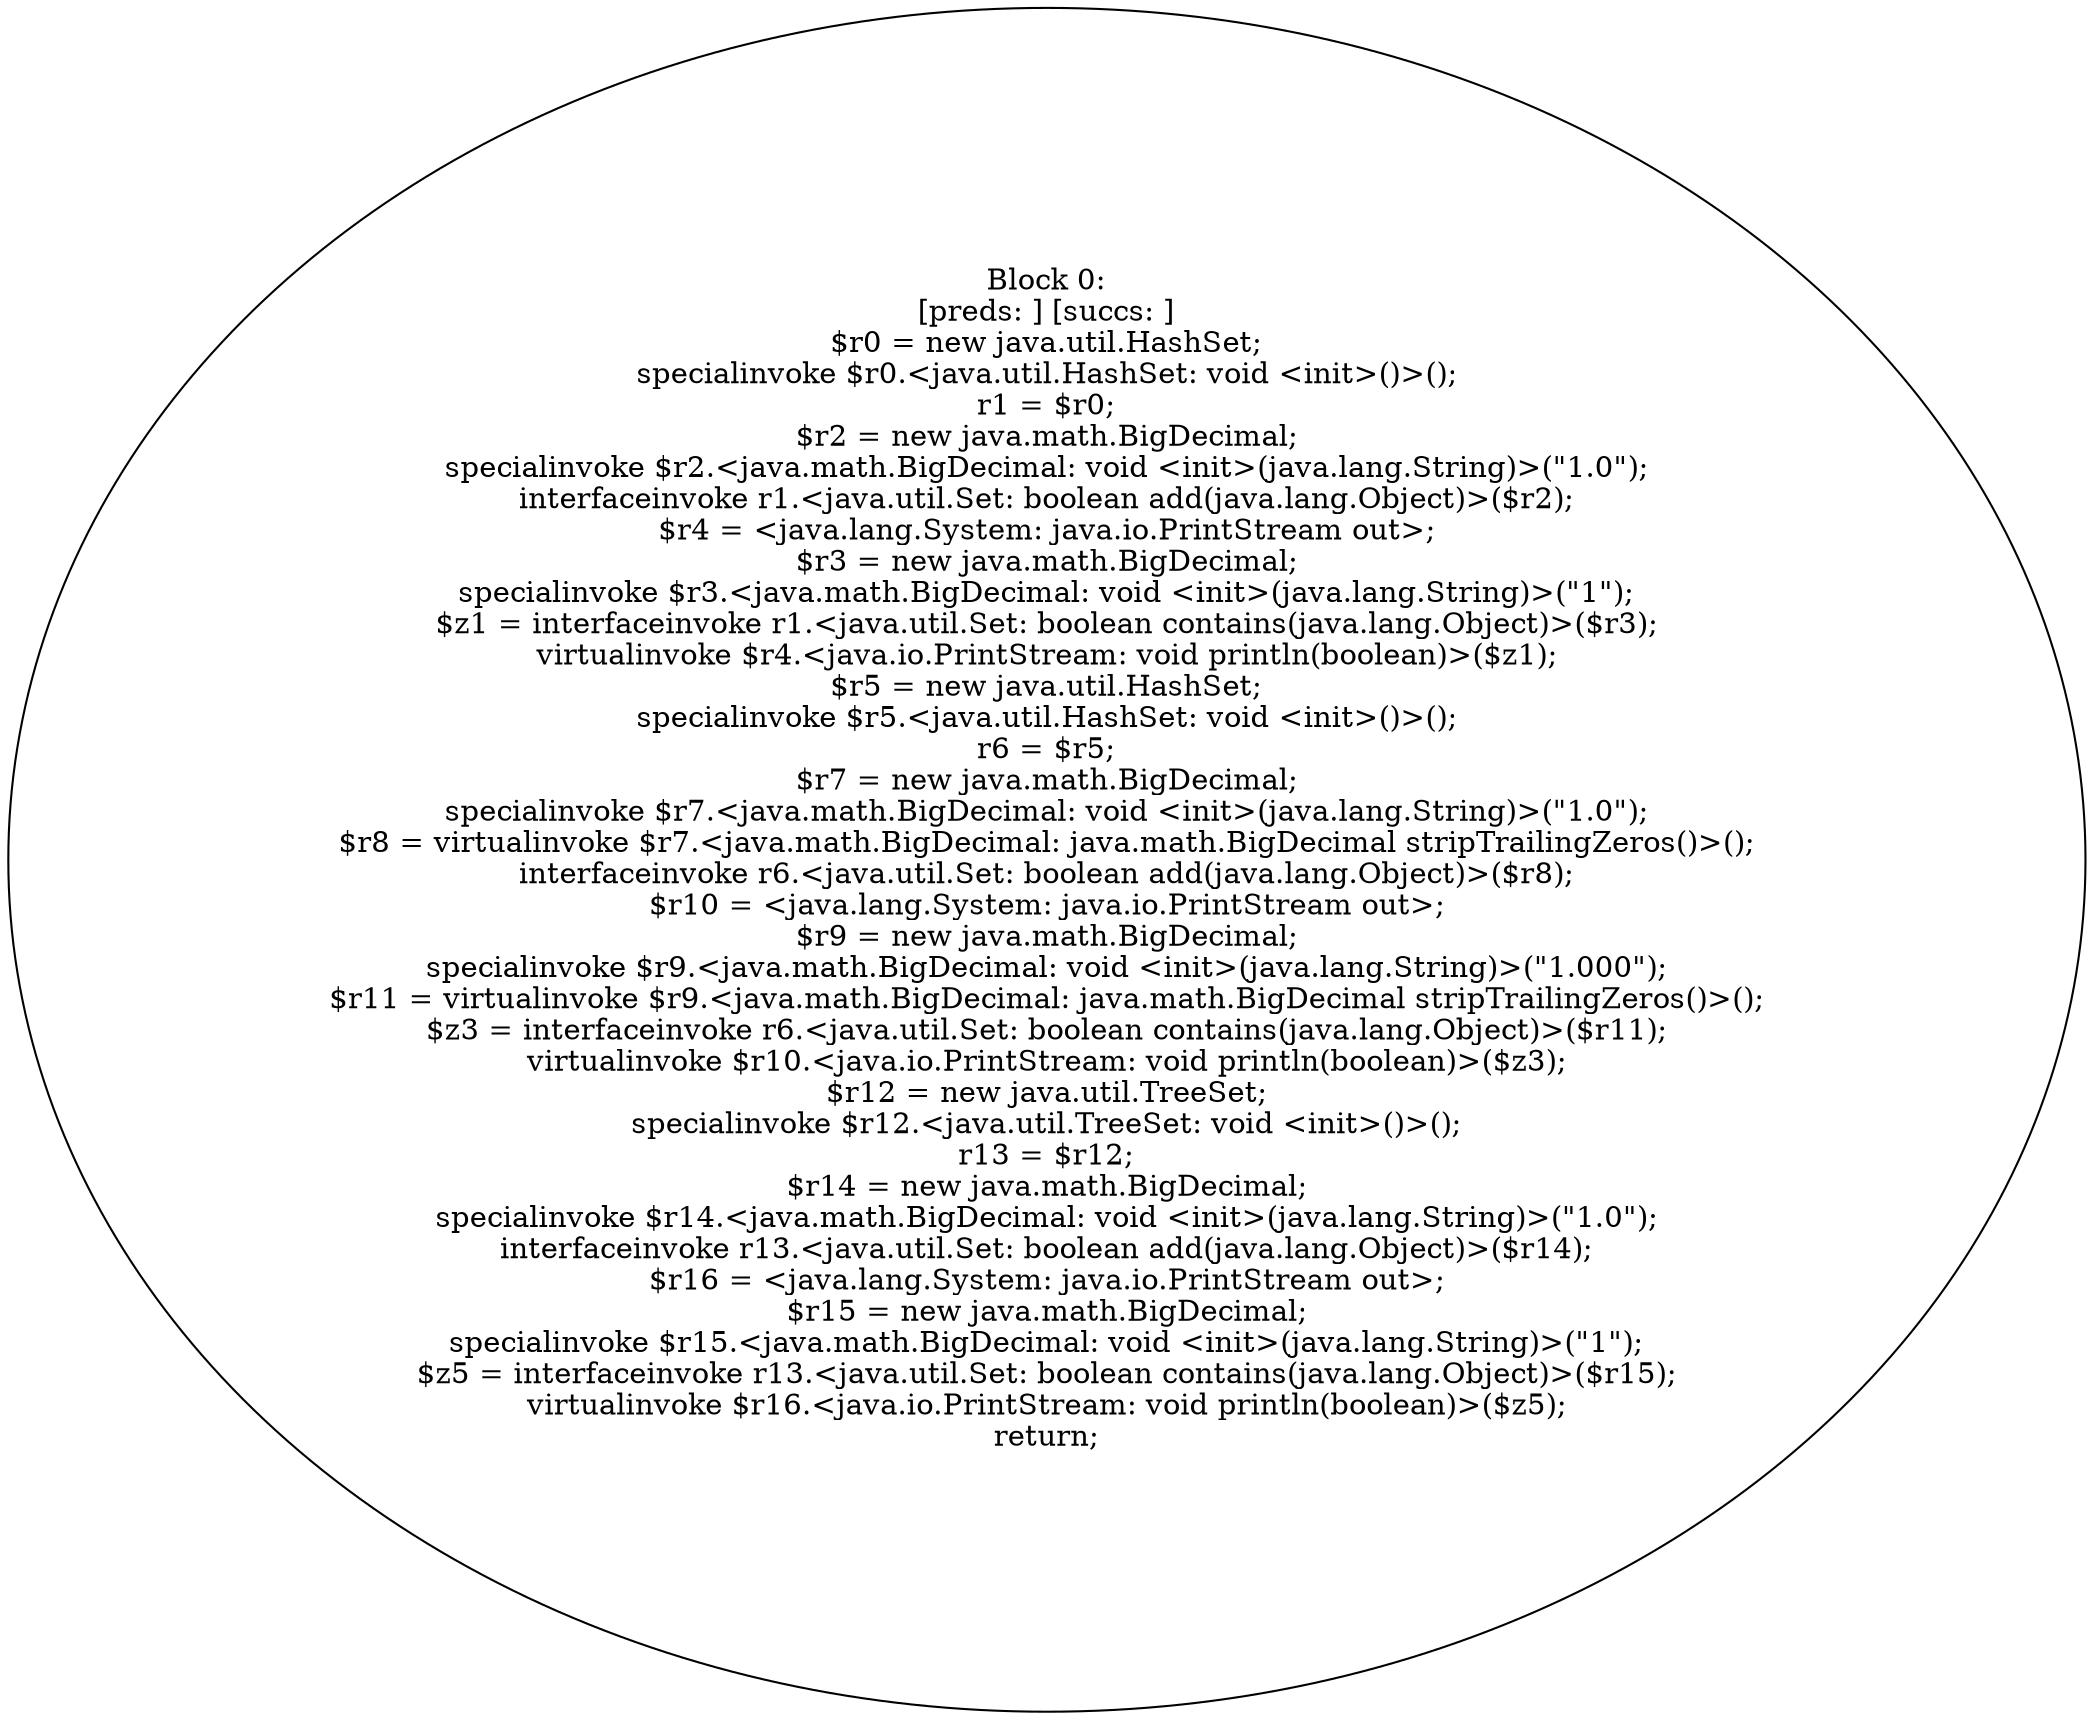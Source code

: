 digraph "unitGraph" {
    "Block 0:
[preds: ] [succs: ]
$r0 = new java.util.HashSet;
specialinvoke $r0.<java.util.HashSet: void <init>()>();
r1 = $r0;
$r2 = new java.math.BigDecimal;
specialinvoke $r2.<java.math.BigDecimal: void <init>(java.lang.String)>(\"1.0\");
interfaceinvoke r1.<java.util.Set: boolean add(java.lang.Object)>($r2);
$r4 = <java.lang.System: java.io.PrintStream out>;
$r3 = new java.math.BigDecimal;
specialinvoke $r3.<java.math.BigDecimal: void <init>(java.lang.String)>(\"1\");
$z1 = interfaceinvoke r1.<java.util.Set: boolean contains(java.lang.Object)>($r3);
virtualinvoke $r4.<java.io.PrintStream: void println(boolean)>($z1);
$r5 = new java.util.HashSet;
specialinvoke $r5.<java.util.HashSet: void <init>()>();
r6 = $r5;
$r7 = new java.math.BigDecimal;
specialinvoke $r7.<java.math.BigDecimal: void <init>(java.lang.String)>(\"1.0\");
$r8 = virtualinvoke $r7.<java.math.BigDecimal: java.math.BigDecimal stripTrailingZeros()>();
interfaceinvoke r6.<java.util.Set: boolean add(java.lang.Object)>($r8);
$r10 = <java.lang.System: java.io.PrintStream out>;
$r9 = new java.math.BigDecimal;
specialinvoke $r9.<java.math.BigDecimal: void <init>(java.lang.String)>(\"1.000\");
$r11 = virtualinvoke $r9.<java.math.BigDecimal: java.math.BigDecimal stripTrailingZeros()>();
$z3 = interfaceinvoke r6.<java.util.Set: boolean contains(java.lang.Object)>($r11);
virtualinvoke $r10.<java.io.PrintStream: void println(boolean)>($z3);
$r12 = new java.util.TreeSet;
specialinvoke $r12.<java.util.TreeSet: void <init>()>();
r13 = $r12;
$r14 = new java.math.BigDecimal;
specialinvoke $r14.<java.math.BigDecimal: void <init>(java.lang.String)>(\"1.0\");
interfaceinvoke r13.<java.util.Set: boolean add(java.lang.Object)>($r14);
$r16 = <java.lang.System: java.io.PrintStream out>;
$r15 = new java.math.BigDecimal;
specialinvoke $r15.<java.math.BigDecimal: void <init>(java.lang.String)>(\"1\");
$z5 = interfaceinvoke r13.<java.util.Set: boolean contains(java.lang.Object)>($r15);
virtualinvoke $r16.<java.io.PrintStream: void println(boolean)>($z5);
return;
"
}
